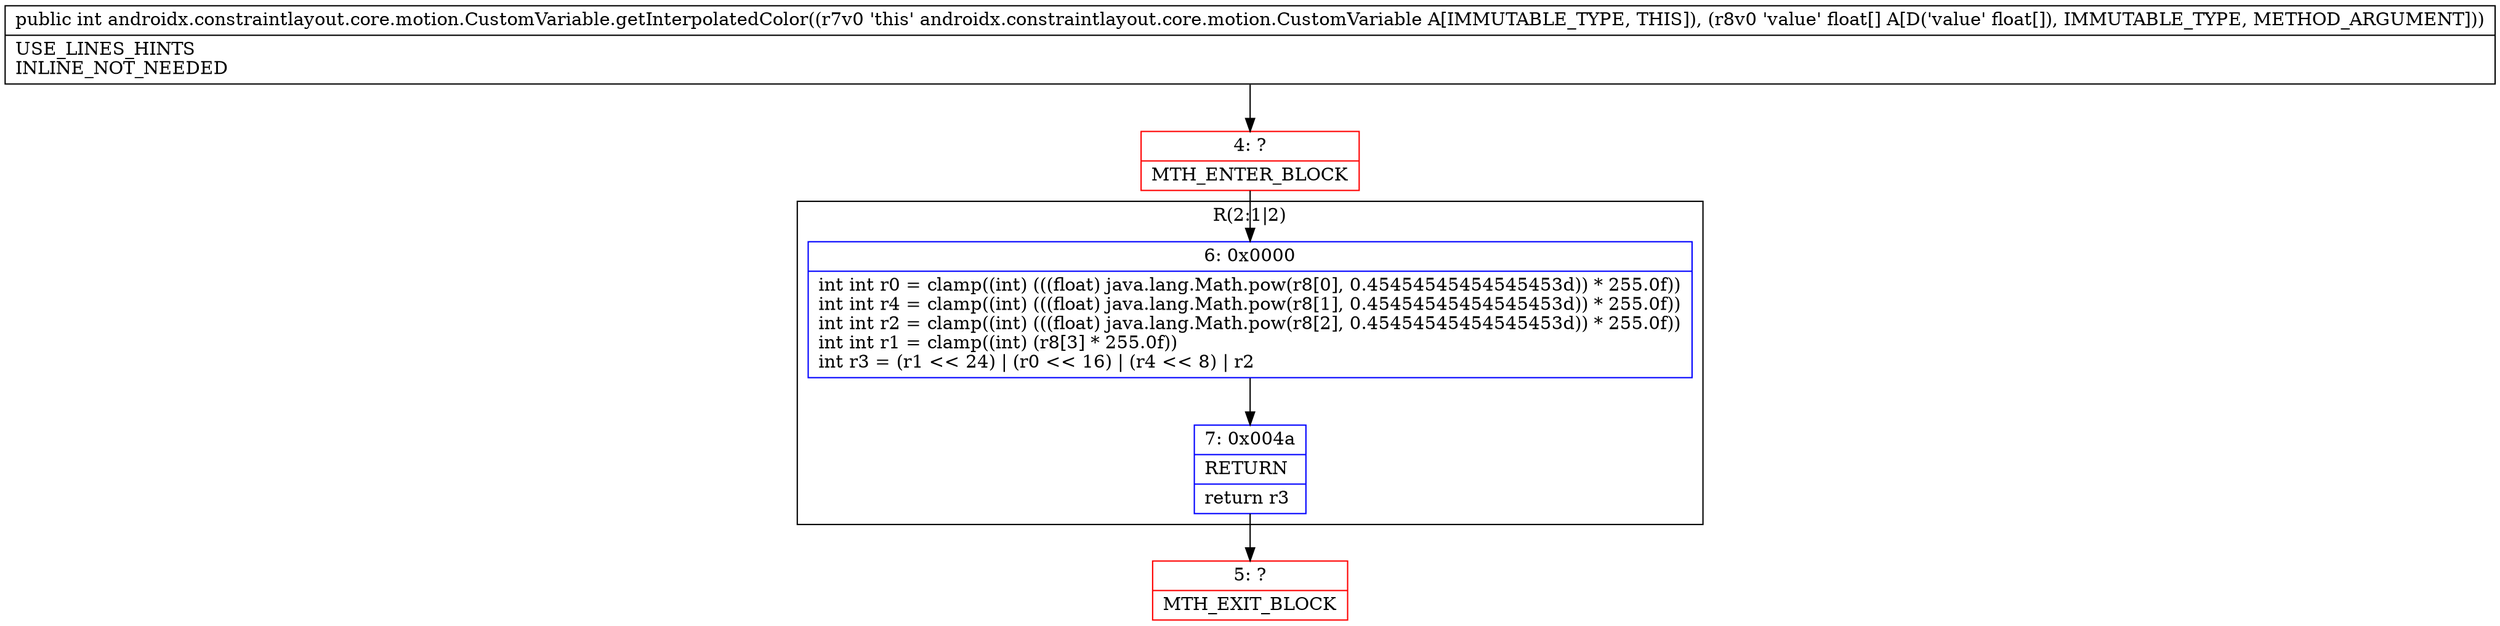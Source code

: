 digraph "CFG forandroidx.constraintlayout.core.motion.CustomVariable.getInterpolatedColor([F)I" {
subgraph cluster_Region_662907420 {
label = "R(2:1|2)";
node [shape=record,color=blue];
Node_6 [shape=record,label="{6\:\ 0x0000|int int r0 = clamp((int) (((float) java.lang.Math.pow(r8[0], 0.45454545454545453d)) * 255.0f))\lint int r4 = clamp((int) (((float) java.lang.Math.pow(r8[1], 0.45454545454545453d)) * 255.0f))\lint int r2 = clamp((int) (((float) java.lang.Math.pow(r8[2], 0.45454545454545453d)) * 255.0f))\lint int r1 = clamp((int) (r8[3] * 255.0f))\lint r3 = (r1 \<\< 24) \| (r0 \<\< 16) \| (r4 \<\< 8) \| r2\l}"];
Node_7 [shape=record,label="{7\:\ 0x004a|RETURN\l|return r3\l}"];
}
Node_4 [shape=record,color=red,label="{4\:\ ?|MTH_ENTER_BLOCK\l}"];
Node_5 [shape=record,color=red,label="{5\:\ ?|MTH_EXIT_BLOCK\l}"];
MethodNode[shape=record,label="{public int androidx.constraintlayout.core.motion.CustomVariable.getInterpolatedColor((r7v0 'this' androidx.constraintlayout.core.motion.CustomVariable A[IMMUTABLE_TYPE, THIS]), (r8v0 'value' float[] A[D('value' float[]), IMMUTABLE_TYPE, METHOD_ARGUMENT]))  | USE_LINES_HINTS\lINLINE_NOT_NEEDED\l}"];
MethodNode -> Node_4;Node_6 -> Node_7;
Node_7 -> Node_5;
Node_4 -> Node_6;
}

